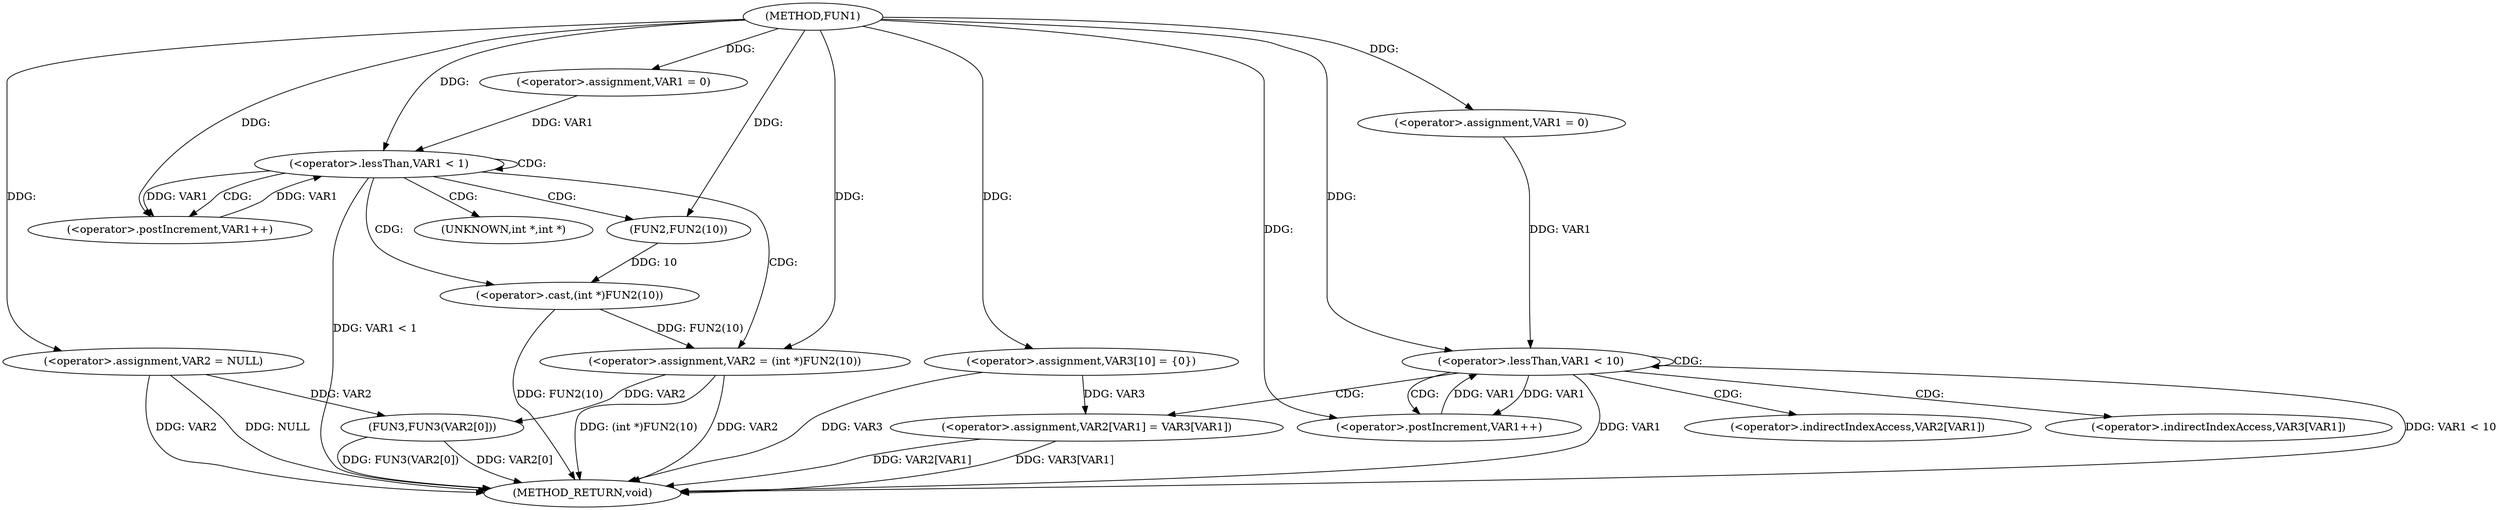 digraph FUN1 {  
"1000100" [label = "(METHOD,FUN1)" ]
"1000149" [label = "(METHOD_RETURN,void)" ]
"1000104" [label = "(<operator>.assignment,VAR2 = NULL)" ]
"1000108" [label = "(<operator>.assignment,VAR1 = 0)" ]
"1000111" [label = "(<operator>.lessThan,VAR1 < 1)" ]
"1000114" [label = "(<operator>.postIncrement,VAR1++)" ]
"1000117" [label = "(<operator>.assignment,VAR2 = (int *)FUN2(10))" ]
"1000119" [label = "(<operator>.cast,(int *)FUN2(10))" ]
"1000121" [label = "(FUN2,FUN2(10))" ]
"1000125" [label = "(<operator>.assignment,VAR3[10] = {0})" ]
"1000129" [label = "(<operator>.assignment,VAR1 = 0)" ]
"1000132" [label = "(<operator>.lessThan,VAR1 < 10)" ]
"1000135" [label = "(<operator>.postIncrement,VAR1++)" ]
"1000138" [label = "(<operator>.assignment,VAR2[VAR1] = VAR3[VAR1])" ]
"1000145" [label = "(FUN3,FUN3(VAR2[0]))" ]
"1000120" [label = "(UNKNOWN,int *,int *)" ]
"1000139" [label = "(<operator>.indirectIndexAccess,VAR2[VAR1])" ]
"1000142" [label = "(<operator>.indirectIndexAccess,VAR3[VAR1])" ]
  "1000125" -> "1000149"  [ label = "DDG: VAR3"] 
  "1000138" -> "1000149"  [ label = "DDG: VAR3[VAR1]"] 
  "1000104" -> "1000149"  [ label = "DDG: VAR2"] 
  "1000119" -> "1000149"  [ label = "DDG: FUN2(10)"] 
  "1000117" -> "1000149"  [ label = "DDG: VAR2"] 
  "1000132" -> "1000149"  [ label = "DDG: VAR1"] 
  "1000145" -> "1000149"  [ label = "DDG: FUN3(VAR2[0])"] 
  "1000117" -> "1000149"  [ label = "DDG: (int *)FUN2(10)"] 
  "1000145" -> "1000149"  [ label = "DDG: VAR2[0]"] 
  "1000111" -> "1000149"  [ label = "DDG: VAR1 < 1"] 
  "1000104" -> "1000149"  [ label = "DDG: NULL"] 
  "1000132" -> "1000149"  [ label = "DDG: VAR1 < 10"] 
  "1000138" -> "1000149"  [ label = "DDG: VAR2[VAR1]"] 
  "1000100" -> "1000104"  [ label = "DDG: "] 
  "1000100" -> "1000108"  [ label = "DDG: "] 
  "1000114" -> "1000111"  [ label = "DDG: VAR1"] 
  "1000108" -> "1000111"  [ label = "DDG: VAR1"] 
  "1000100" -> "1000111"  [ label = "DDG: "] 
  "1000111" -> "1000114"  [ label = "DDG: VAR1"] 
  "1000100" -> "1000114"  [ label = "DDG: "] 
  "1000119" -> "1000117"  [ label = "DDG: FUN2(10)"] 
  "1000100" -> "1000117"  [ label = "DDG: "] 
  "1000121" -> "1000119"  [ label = "DDG: 10"] 
  "1000100" -> "1000121"  [ label = "DDG: "] 
  "1000100" -> "1000125"  [ label = "DDG: "] 
  "1000100" -> "1000129"  [ label = "DDG: "] 
  "1000129" -> "1000132"  [ label = "DDG: VAR1"] 
  "1000135" -> "1000132"  [ label = "DDG: VAR1"] 
  "1000100" -> "1000132"  [ label = "DDG: "] 
  "1000132" -> "1000135"  [ label = "DDG: VAR1"] 
  "1000100" -> "1000135"  [ label = "DDG: "] 
  "1000125" -> "1000138"  [ label = "DDG: VAR3"] 
  "1000104" -> "1000145"  [ label = "DDG: VAR2"] 
  "1000117" -> "1000145"  [ label = "DDG: VAR2"] 
  "1000111" -> "1000121"  [ label = "CDG: "] 
  "1000111" -> "1000119"  [ label = "CDG: "] 
  "1000111" -> "1000114"  [ label = "CDG: "] 
  "1000111" -> "1000120"  [ label = "CDG: "] 
  "1000111" -> "1000117"  [ label = "CDG: "] 
  "1000111" -> "1000111"  [ label = "CDG: "] 
  "1000132" -> "1000132"  [ label = "CDG: "] 
  "1000132" -> "1000142"  [ label = "CDG: "] 
  "1000132" -> "1000139"  [ label = "CDG: "] 
  "1000132" -> "1000135"  [ label = "CDG: "] 
  "1000132" -> "1000138"  [ label = "CDG: "] 
}
